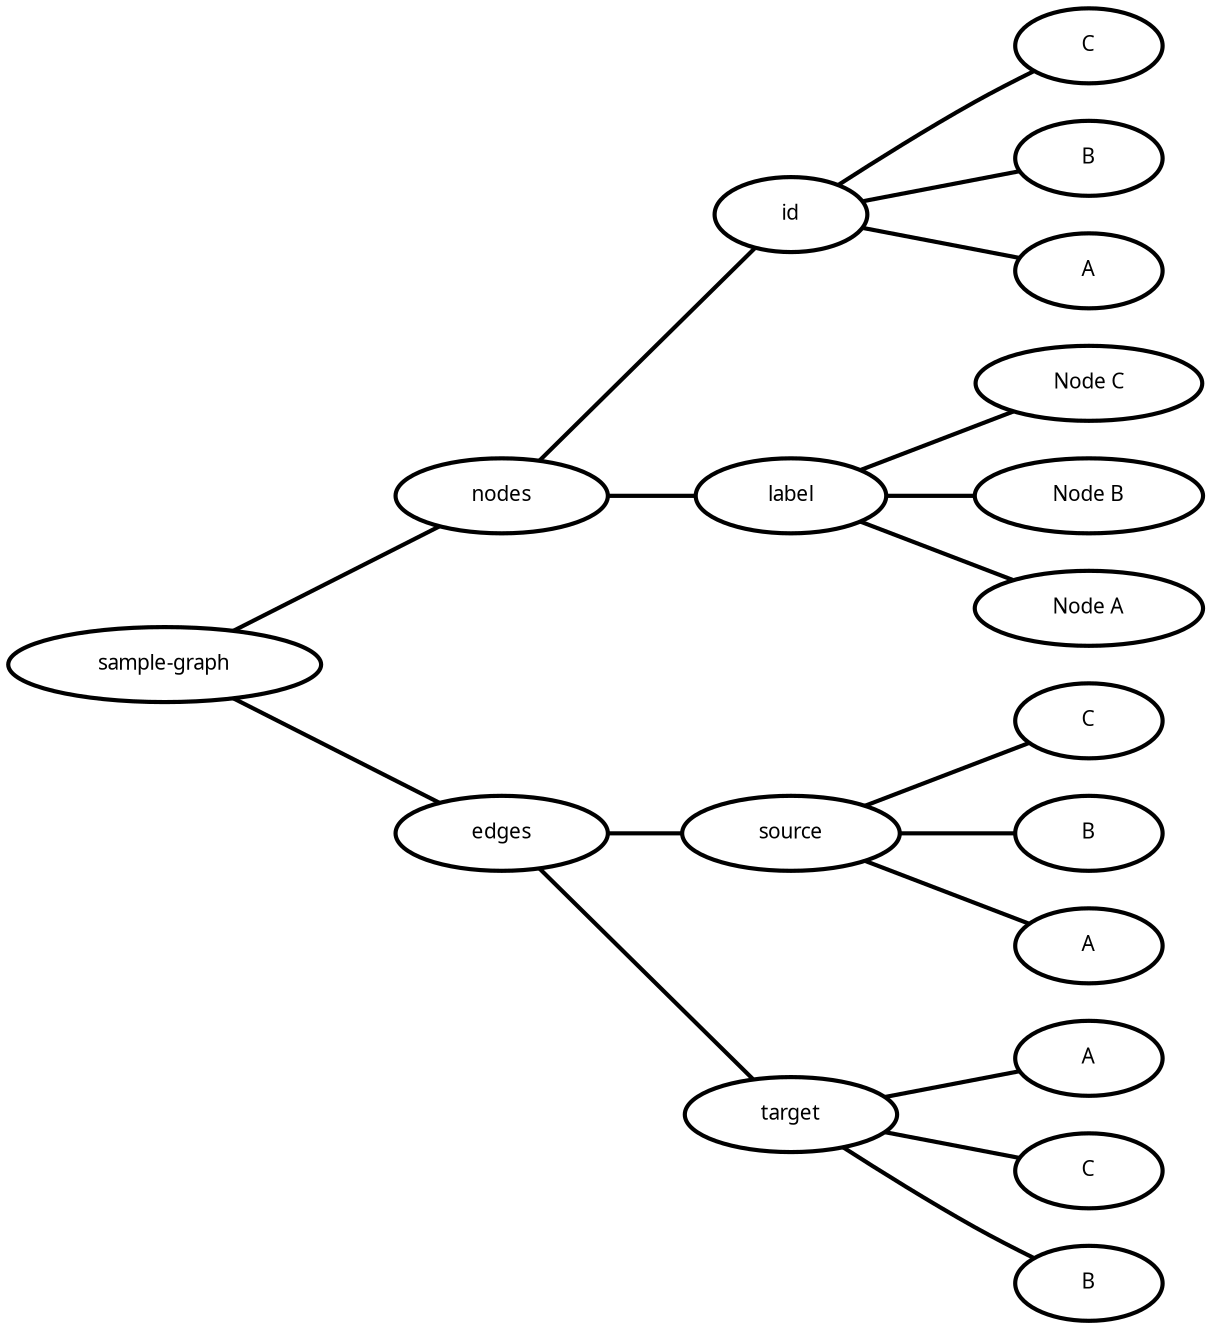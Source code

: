 digraph  {
rankdir=LR;
"0__sample-graph" [fillcolor="#fafafa", fontname="Fira Mono", fontsize=10, label="sample-graph", margin="0.3,0.1", penwidth="2.0", shape=ellipse, style=rounded];
"0__sample-graph__nodes" [fillcolor="#fafafa", fontname="Fira Mono", fontsize=10, label=nodes, margin="0.3,0.1", penwidth="2.0", shape=ellipse, style=rounded];
"0__sample-graph__edges" [fillcolor="#fafafa", fontname="Fira Mono", fontsize=10, label=edges, margin="0.3,0.1", penwidth="2.0", shape=ellipse, style=rounded];
"0__sample-graph__nodes__id" [fillcolor="#fafafa", fontname="Fira Mono", fontsize=10, label=id, margin="0.3,0.1", penwidth="2.0", shape=ellipse, style=rounded];
"0__sample-graph__nodes__id__C" [fillcolor="#fafafa", fontname="Fira Mono", fontsize=10, label=C, margin="0.3,0.1", penwidth="2.0", shape=ellipse, style=rounded];
"0__sample-graph__nodes__label" [fillcolor="#fafafa", fontname="Fira Mono", fontsize=10, label=label, margin="0.3,0.1", penwidth="2.0", shape=ellipse, style=rounded];
"0__sample-graph__nodes__label__Node C" [fillcolor="#fafafa", fontname="Fira Mono", fontsize=10, label="Node C", margin="0.3,0.1", penwidth="2.0", shape=ellipse, style=rounded];
"0__sample-graph__nodes__id__B" [fillcolor="#fafafa", fontname="Fira Mono", fontsize=10, label=B, margin="0.3,0.1", penwidth="2.0", shape=ellipse, style=rounded];
"0__sample-graph__nodes__label__Node B" [fillcolor="#fafafa", fontname="Fira Mono", fontsize=10, label="Node B", margin="0.3,0.1", penwidth="2.0", shape=ellipse, style=rounded];
"0__sample-graph__nodes__id__A" [fillcolor="#fafafa", fontname="Fira Mono", fontsize=10, label=A, margin="0.3,0.1", penwidth="2.0", shape=ellipse, style=rounded];
"0__sample-graph__nodes__label__Node A" [fillcolor="#fafafa", fontname="Fira Mono", fontsize=10, label="Node A", margin="0.3,0.1", penwidth="2.0", shape=ellipse, style=rounded];
"0__sample-graph__edges__source" [fillcolor="#fafafa", fontname="Fira Mono", fontsize=10, label=source, margin="0.3,0.1", penwidth="2.0", shape=ellipse, style=rounded];
"0__sample-graph__edges__source__C" [fillcolor="#fafafa", fontname="Fira Mono", fontsize=10, label=C, margin="0.3,0.1", penwidth="2.0", shape=ellipse, style=rounded];
"0__sample-graph__edges__target" [fillcolor="#fafafa", fontname="Fira Mono", fontsize=10, label=target, margin="0.3,0.1", penwidth="2.0", shape=ellipse, style=rounded];
"0__sample-graph__edges__target__A" [fillcolor="#fafafa", fontname="Fira Mono", fontsize=10, label=A, margin="0.3,0.1", penwidth="2.0", shape=ellipse, style=rounded];
"0__sample-graph__edges__source__B" [fillcolor="#fafafa", fontname="Fira Mono", fontsize=10, label=B, margin="0.3,0.1", penwidth="2.0", shape=ellipse, style=rounded];
"0__sample-graph__edges__target__C" [fillcolor="#fafafa", fontname="Fira Mono", fontsize=10, label=C, margin="0.3,0.1", penwidth="2.0", shape=ellipse, style=rounded];
"0__sample-graph__edges__source__A" [fillcolor="#fafafa", fontname="Fira Mono", fontsize=10, label=A, margin="0.3,0.1", penwidth="2.0", shape=ellipse, style=rounded];
"0__sample-graph__edges__target__B" [fillcolor="#fafafa", fontname="Fira Mono", fontsize=10, label=B, margin="0.3,0.1", penwidth="2.0", shape=ellipse, style=rounded];
"0__sample-graph" -> "0__sample-graph__nodes"  [arrowhead=none, key=0, penwidth="2.0"];
"0__sample-graph" -> "0__sample-graph__edges"  [arrowhead=none, key=0, penwidth="2.0"];
"0__sample-graph__nodes" -> "0__sample-graph__nodes__id"  [arrowhead=none, key=0, penwidth="2.0"];
"0__sample-graph__nodes" -> "0__sample-graph__nodes__label"  [arrowhead=none, key=0, penwidth="2.0"];
"0__sample-graph__edges" -> "0__sample-graph__edges__source"  [arrowhead=none, key=0, penwidth="2.0"];
"0__sample-graph__edges" -> "0__sample-graph__edges__target"  [arrowhead=none, key=0, penwidth="2.0"];
"0__sample-graph__nodes__id" -> "0__sample-graph__nodes__id__C"  [arrowhead=none, key=0, penwidth="2.0"];
"0__sample-graph__nodes__id" -> "0__sample-graph__nodes__id__B"  [arrowhead=none, key=0, penwidth="2.0"];
"0__sample-graph__nodes__id" -> "0__sample-graph__nodes__id__A"  [arrowhead=none, key=0, penwidth="2.0"];
"0__sample-graph__nodes__label" -> "0__sample-graph__nodes__label__Node C"  [arrowhead=none, key=0, penwidth="2.0"];
"0__sample-graph__nodes__label" -> "0__sample-graph__nodes__label__Node B"  [arrowhead=none, key=0, penwidth="2.0"];
"0__sample-graph__nodes__label" -> "0__sample-graph__nodes__label__Node A"  [arrowhead=none, key=0, penwidth="2.0"];
"0__sample-graph__edges__source" -> "0__sample-graph__edges__source__C"  [arrowhead=none, key=0, penwidth="2.0"];
"0__sample-graph__edges__source" -> "0__sample-graph__edges__source__B"  [arrowhead=none, key=0, penwidth="2.0"];
"0__sample-graph__edges__source" -> "0__sample-graph__edges__source__A"  [arrowhead=none, key=0, penwidth="2.0"];
"0__sample-graph__edges__target" -> "0__sample-graph__edges__target__A"  [arrowhead=none, key=0, penwidth="2.0"];
"0__sample-graph__edges__target" -> "0__sample-graph__edges__target__C"  [arrowhead=none, key=0, penwidth="2.0"];
"0__sample-graph__edges__target" -> "0__sample-graph__edges__target__B"  [arrowhead=none, key=0, penwidth="2.0"];
}
